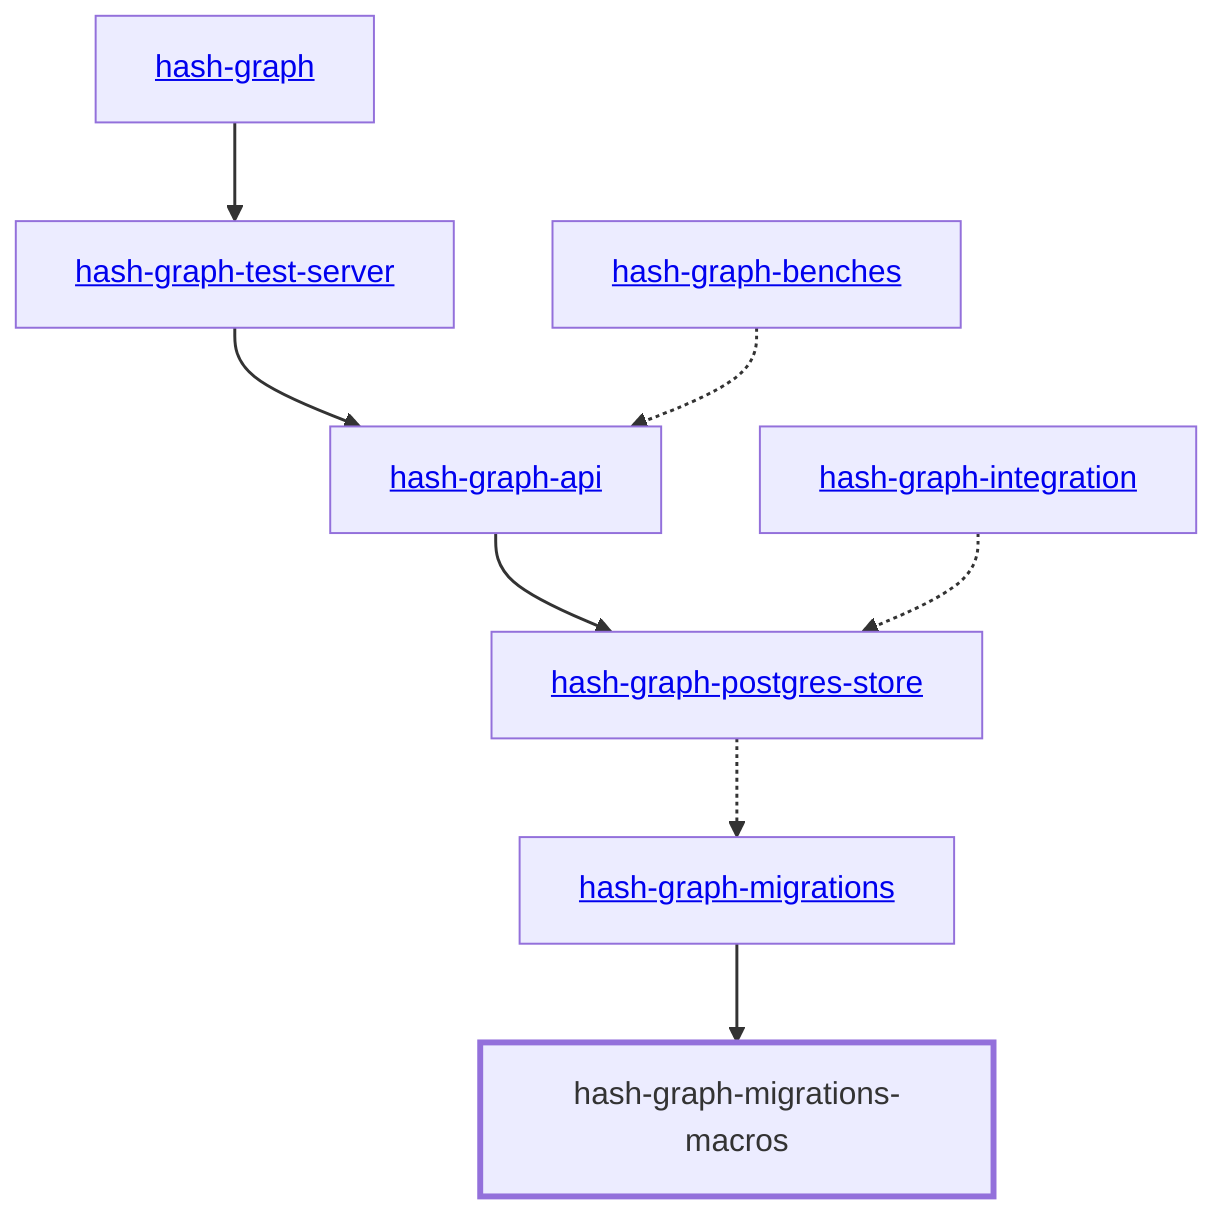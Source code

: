 graph TD
    linkStyle default stroke-width:1.5px
    classDef default stroke-width:1px
    classDef root stroke-width:3px
    classDef dev stroke-width:1px
    classDef build stroke-width:1px
    %% Legend
    %% --> : Normal dependency
    %% -.-> : Dev dependency
    %% ---> : Build dependency
    0[<a href="../hash_graph/index.html">hash-graph</a>]
    1[<a href="../hash_graph_api/index.html">hash-graph-api</a>]
    2[<a href="../hash_graph_migrations/index.html">hash-graph-migrations</a>]
    3[hash-graph-migrations-macros]
    class 3 root
    4[<a href="../hash_graph_postgres_store/index.html">hash-graph-postgres-store</a>]
    5[<a href="../hash_graph_test_server/index.html">hash-graph-test-server</a>]
    6[<a href="../hash_graph_benches/index.html">hash-graph-benches</a>]
    7[<a href="../hash_graph_integration/index.html">hash-graph-integration</a>]
    0 --> 5
    1 --> 4
    2 --> 3
    4 -.-> 2
    5 --> 1
    6 -.-> 1
    7 -.-> 4